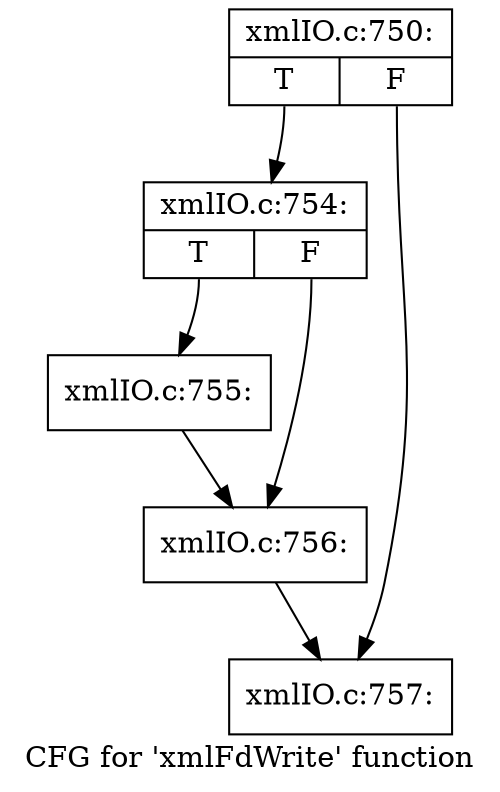 digraph "CFG for 'xmlFdWrite' function" {
	label="CFG for 'xmlFdWrite' function";

	Node0x55ed348cd820 [shape=record,label="{xmlIO.c:750:|{<s0>T|<s1>F}}"];
	Node0x55ed348cd820:s0 -> Node0x55ed348d14b0;
	Node0x55ed348cd820:s1 -> Node0x55ed348d1500;
	Node0x55ed348d14b0 [shape=record,label="{xmlIO.c:754:|{<s0>T|<s1>F}}"];
	Node0x55ed348d14b0:s0 -> Node0x55ed348d2530;
	Node0x55ed348d14b0:s1 -> Node0x55ed348d2580;
	Node0x55ed348d2530 [shape=record,label="{xmlIO.c:755:}"];
	Node0x55ed348d2530 -> Node0x55ed348d2580;
	Node0x55ed348d2580 [shape=record,label="{xmlIO.c:756:}"];
	Node0x55ed348d2580 -> Node0x55ed348d1500;
	Node0x55ed348d1500 [shape=record,label="{xmlIO.c:757:}"];
}
